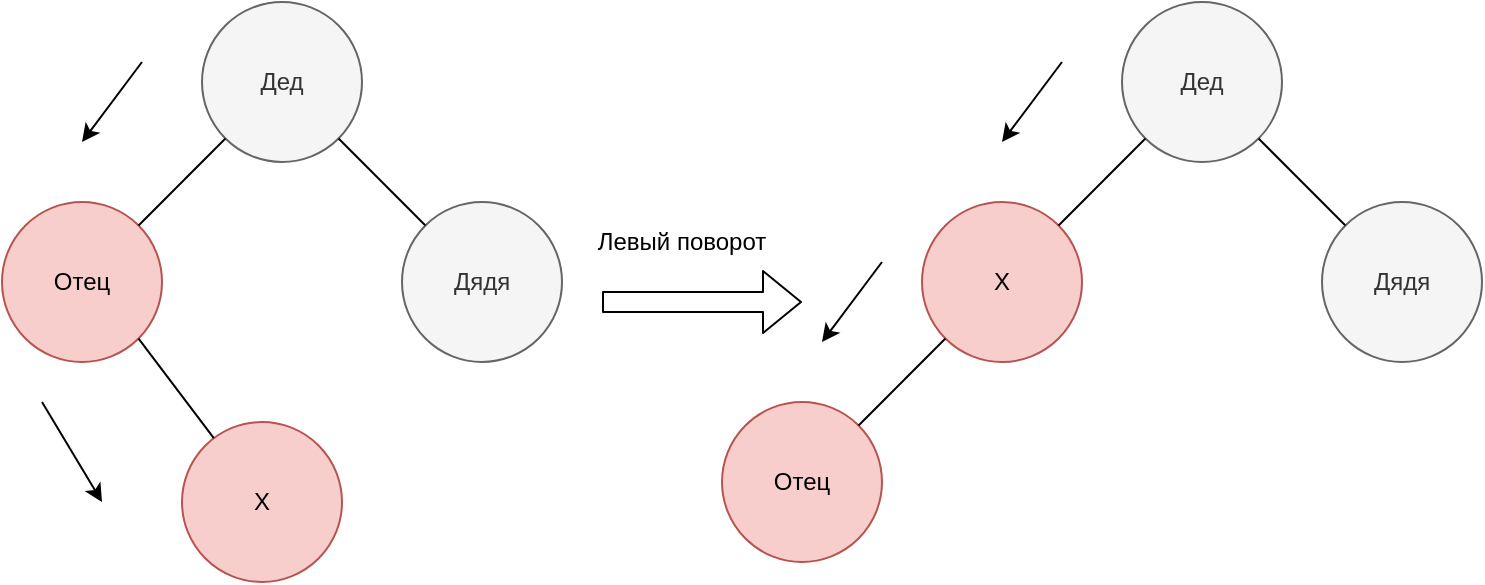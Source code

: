 <mxfile version="13.10.5" type="device"><diagram id="HUxFjLo1vaJ17SqRfN_7" name="Page-1"><mxGraphModel dx="1422" dy="839" grid="1" gridSize="10" guides="1" tooltips="1" connect="1" arrows="1" fold="1" page="1" pageScale="1" pageWidth="827" pageHeight="1169" math="0" shadow="0"><root><mxCell id="0"/><mxCell id="1" parent="0"/><mxCell id="L0mz3dDxr0xXACawffsr-1" value="Отец" style="ellipse;whiteSpace=wrap;html=1;aspect=fixed;fillColor=#f8cecc;strokeColor=#b85450;" vertex="1" parent="1"><mxGeometry x="140" y="380" width="80" height="80" as="geometry"/></mxCell><mxCell id="L0mz3dDxr0xXACawffsr-2" value="Х" style="ellipse;whiteSpace=wrap;html=1;aspect=fixed;fillColor=#f8cecc;strokeColor=#b85450;" vertex="1" parent="1"><mxGeometry x="230" y="490" width="80" height="80" as="geometry"/></mxCell><mxCell id="L0mz3dDxr0xXACawffsr-3" value="Дед" style="ellipse;whiteSpace=wrap;html=1;aspect=fixed;fillColor=#f5f5f5;strokeColor=#666666;fontColor=#333333;" vertex="1" parent="1"><mxGeometry x="240" y="280" width="80" height="80" as="geometry"/></mxCell><mxCell id="L0mz3dDxr0xXACawffsr-4" value="Дядя" style="ellipse;whiteSpace=wrap;html=1;aspect=fixed;fillColor=#f5f5f5;strokeColor=#666666;fontColor=#333333;" vertex="1" parent="1"><mxGeometry x="340" y="380" width="80" height="80" as="geometry"/></mxCell><mxCell id="L0mz3dDxr0xXACawffsr-5" value="" style="endArrow=none;html=1;entryX=1;entryY=1;entryDx=0;entryDy=0;" edge="1" parent="1" source="L0mz3dDxr0xXACawffsr-2" target="L0mz3dDxr0xXACawffsr-1"><mxGeometry width="50" height="50" relative="1" as="geometry"><mxPoint x="130" y="500" as="sourcePoint"/><mxPoint x="150" y="480" as="targetPoint"/></mxGeometry></mxCell><mxCell id="L0mz3dDxr0xXACawffsr-6" value="" style="endArrow=none;html=1;entryX=0;entryY=1;entryDx=0;entryDy=0;exitX=1;exitY=0;exitDx=0;exitDy=0;" edge="1" parent="1" source="L0mz3dDxr0xXACawffsr-1" target="L0mz3dDxr0xXACawffsr-3"><mxGeometry width="50" height="50" relative="1" as="geometry"><mxPoint x="210" y="600" as="sourcePoint"/><mxPoint x="260" y="550" as="targetPoint"/></mxGeometry></mxCell><mxCell id="L0mz3dDxr0xXACawffsr-7" value="" style="endArrow=none;html=1;entryX=1;entryY=1;entryDx=0;entryDy=0;exitX=0;exitY=0;exitDx=0;exitDy=0;" edge="1" parent="1" source="L0mz3dDxr0xXACawffsr-4" target="L0mz3dDxr0xXACawffsr-3"><mxGeometry width="50" height="50" relative="1" as="geometry"><mxPoint x="150" y="450" as="sourcePoint"/><mxPoint x="200" y="400" as="targetPoint"/></mxGeometry></mxCell><mxCell id="L0mz3dDxr0xXACawffsr-8" value="" style="endArrow=classic;html=1;" edge="1" parent="1"><mxGeometry width="50" height="50" relative="1" as="geometry"><mxPoint x="210" y="310" as="sourcePoint"/><mxPoint x="180" y="350" as="targetPoint"/></mxGeometry></mxCell><mxCell id="L0mz3dDxr0xXACawffsr-9" value="" style="endArrow=classic;html=1;" edge="1" parent="1"><mxGeometry width="50" height="50" relative="1" as="geometry"><mxPoint x="160" y="480" as="sourcePoint"/><mxPoint x="190" y="530" as="targetPoint"/></mxGeometry></mxCell><mxCell id="L0mz3dDxr0xXACawffsr-10" value="" style="shape=flexArrow;endArrow=classic;html=1;" edge="1" parent="1"><mxGeometry width="50" height="50" relative="1" as="geometry"><mxPoint x="440" y="430" as="sourcePoint"/><mxPoint x="540" y="430" as="targetPoint"/></mxGeometry></mxCell><mxCell id="L0mz3dDxr0xXACawffsr-11" value="Левый поворот" style="text;html=1;strokeColor=none;fillColor=none;align=center;verticalAlign=middle;whiteSpace=wrap;rounded=0;" vertex="1" parent="1"><mxGeometry x="430" y="390" width="100" height="20" as="geometry"/></mxCell><mxCell id="L0mz3dDxr0xXACawffsr-12" value="Х" style="ellipse;whiteSpace=wrap;html=1;aspect=fixed;fillColor=#f8cecc;strokeColor=#b85450;" vertex="1" parent="1"><mxGeometry x="600" y="380" width="80" height="80" as="geometry"/></mxCell><mxCell id="L0mz3dDxr0xXACawffsr-13" value="Отец" style="ellipse;whiteSpace=wrap;html=1;aspect=fixed;fillColor=#f8cecc;strokeColor=#b85450;" vertex="1" parent="1"><mxGeometry x="500" y="480" width="80" height="80" as="geometry"/></mxCell><mxCell id="L0mz3dDxr0xXACawffsr-14" value="Дед" style="ellipse;whiteSpace=wrap;html=1;aspect=fixed;fillColor=#f5f5f5;strokeColor=#666666;fontColor=#333333;" vertex="1" parent="1"><mxGeometry x="700" y="280" width="80" height="80" as="geometry"/></mxCell><mxCell id="L0mz3dDxr0xXACawffsr-15" value="Дядя" style="ellipse;whiteSpace=wrap;html=1;aspect=fixed;fillColor=#f5f5f5;strokeColor=#666666;fontColor=#333333;" vertex="1" parent="1"><mxGeometry x="800" y="380" width="80" height="80" as="geometry"/></mxCell><mxCell id="L0mz3dDxr0xXACawffsr-17" value="" style="endArrow=none;html=1;entryX=0;entryY=1;entryDx=0;entryDy=0;exitX=1;exitY=0;exitDx=0;exitDy=0;" edge="1" parent="1" source="L0mz3dDxr0xXACawffsr-12" target="L0mz3dDxr0xXACawffsr-14"><mxGeometry width="50" height="50" relative="1" as="geometry"><mxPoint x="670" y="600" as="sourcePoint"/><mxPoint x="720" y="550" as="targetPoint"/></mxGeometry></mxCell><mxCell id="L0mz3dDxr0xXACawffsr-18" value="" style="endArrow=none;html=1;entryX=1;entryY=1;entryDx=0;entryDy=0;exitX=0;exitY=0;exitDx=0;exitDy=0;" edge="1" parent="1" source="L0mz3dDxr0xXACawffsr-15" target="L0mz3dDxr0xXACawffsr-14"><mxGeometry width="50" height="50" relative="1" as="geometry"><mxPoint x="610" y="450" as="sourcePoint"/><mxPoint x="660" y="400" as="targetPoint"/></mxGeometry></mxCell><mxCell id="L0mz3dDxr0xXACawffsr-19" value="" style="endArrow=classic;html=1;" edge="1" parent="1"><mxGeometry width="50" height="50" relative="1" as="geometry"><mxPoint x="670" y="310" as="sourcePoint"/><mxPoint x="640" y="350" as="targetPoint"/></mxGeometry></mxCell><mxCell id="L0mz3dDxr0xXACawffsr-21" value="" style="endArrow=none;html=1;entryX=0;entryY=1;entryDx=0;entryDy=0;" edge="1" parent="1" source="L0mz3dDxr0xXACawffsr-13" target="L0mz3dDxr0xXACawffsr-12"><mxGeometry width="50" height="50" relative="1" as="geometry"><mxPoint x="590" y="590" as="sourcePoint"/><mxPoint x="640" y="540" as="targetPoint"/></mxGeometry></mxCell><mxCell id="L0mz3dDxr0xXACawffsr-22" value="" style="endArrow=classic;html=1;" edge="1" parent="1"><mxGeometry width="50" height="50" relative="1" as="geometry"><mxPoint x="580" y="410" as="sourcePoint"/><mxPoint x="550" y="450" as="targetPoint"/></mxGeometry></mxCell></root></mxGraphModel></diagram></mxfile>
